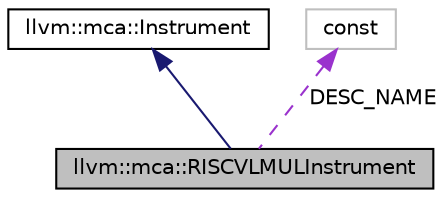 digraph "llvm::mca::RISCVLMULInstrument"
{
 // LATEX_PDF_SIZE
  bgcolor="transparent";
  edge [fontname="Helvetica",fontsize="10",labelfontname="Helvetica",labelfontsize="10"];
  node [fontname="Helvetica",fontsize="10",shape=record];
  Node1 [label="llvm::mca::RISCVLMULInstrument",height=0.2,width=0.4,color="black", fillcolor="grey75", style="filled", fontcolor="black",tooltip=" "];
  Node2 -> Node1 [dir="back",color="midnightblue",fontsize="10",style="solid",fontname="Helvetica"];
  Node2 [label="llvm::mca::Instrument",height=0.2,width=0.4,color="black",URL="$classllvm_1_1mca_1_1Instrument.html",tooltip=" "];
  Node3 -> Node1 [dir="back",color="darkorchid3",fontsize="10",style="dashed",label=" DESC_NAME" ,fontname="Helvetica"];
  Node3 [label="const",height=0.2,width=0.4,color="grey75",tooltip=" "];
}
